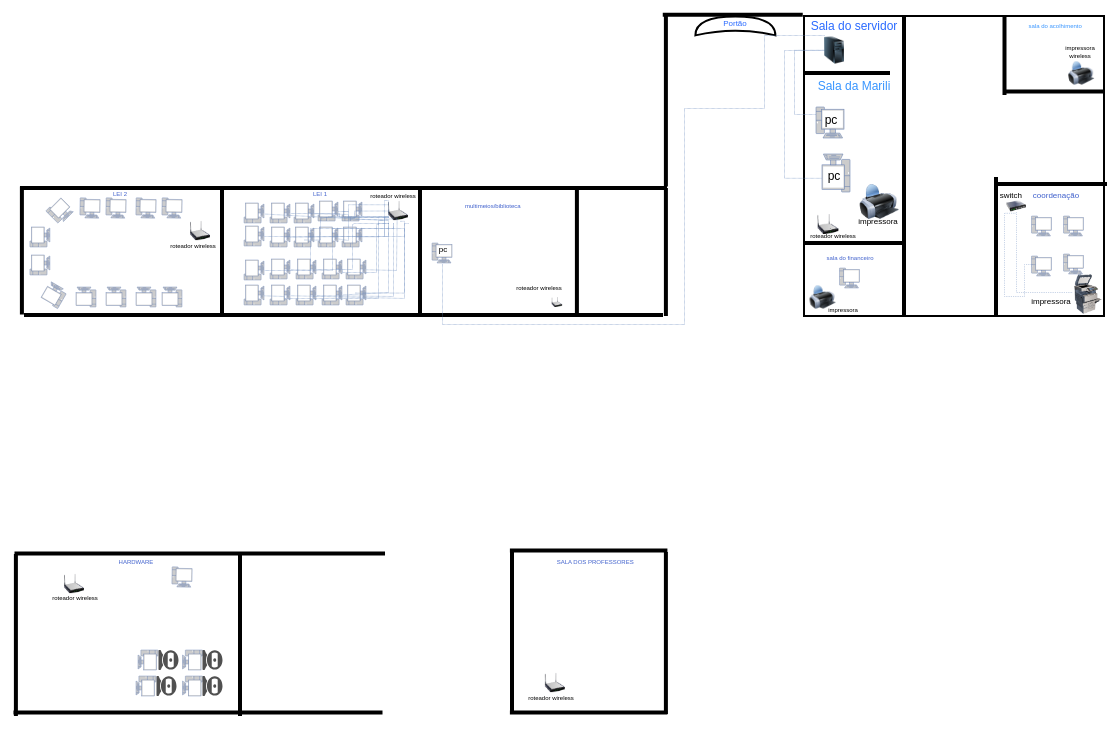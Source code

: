 <mxfile version="24.7.12">
  <diagram name="Página-1" id="NS5U5-O65Im8d6U8z58Z">
    <mxGraphModel dx="196" dy="109" grid="1" gridSize="10" guides="1" tooltips="1" connect="1" arrows="1" fold="1" page="1" pageScale="1" pageWidth="827" pageHeight="1169" math="0" shadow="0">
      <root>
        <mxCell id="0" />
        <mxCell id="1" parent="0" />
        <mxCell id="0jPPomBYPSkBsWRgP7Vu-16" value="" style="rounded=0;whiteSpace=wrap;html=1;rotation=90;" parent="1" vertex="1">
          <mxGeometry x="550" y="170" width="150" height="150" as="geometry" />
        </mxCell>
        <mxCell id="-vuuoF5EBfhMEj6QQ887-2" value="&lt;font color=&quot;#2b6bff&quot;&gt;Sala do servidor&lt;/font&gt;" style="text;strokeColor=none;align=center;fillColor=none;html=1;verticalAlign=middle;whiteSpace=wrap;rounded=0;fontSize=6;" parent="1" vertex="1">
          <mxGeometry x="550" y="170" width="50" height="10" as="geometry" />
        </mxCell>
        <mxCell id="Wkjq9qQVnDSuY5WNarzH-3" style="edgeStyle=orthogonalEdgeStyle;rounded=0;orthogonalLoop=1;jettySize=auto;html=1;startArrow=none;startFill=0;endArrow=none;endFill=0;entryX=0.5;entryY=1;entryDx=0;entryDy=0;endSize=2;jumpSize=4;fillColor=#dae8fc;strokeColor=#6c8ebf;dashed=1;dashPattern=1 1;startSize=6;exitX=0.206;exitY=0.495;exitDx=0;exitDy=0;exitPerimeter=0;strokeWidth=0.3;" edge="1" parent="1" source="-vuuoF5EBfhMEj6QQ887-8">
          <mxGeometry relative="1" as="geometry">
            <mxPoint x="559.0" y="222.99" as="targetPoint" />
            <mxPoint x="555.5" y="186.499" as="sourcePoint" />
            <Array as="points">
              <mxPoint x="545" y="187" />
              <mxPoint x="545" y="219" />
              <mxPoint x="559" y="219" />
            </Array>
          </mxGeometry>
        </mxCell>
        <mxCell id="Wkjq9qQVnDSuY5WNarzH-6" style="edgeStyle=orthogonalEdgeStyle;rounded=0;orthogonalLoop=1;jettySize=auto;html=1;endArrow=none;endFill=0;entryX=0.186;entryY=0.73;entryDx=0;entryDy=0;entryPerimeter=0;dashed=1;dashPattern=1 1;fillColor=#dae8fc;strokeColor=#6c8ebf;strokeWidth=0.3;" edge="1" parent="1" source="-vuuoF5EBfhMEj6QQ887-8" target="-vuuoF5EBfhMEj6QQ887-22">
          <mxGeometry relative="1" as="geometry">
            <mxPoint x="540" y="260" as="targetPoint" />
            <Array as="points">
              <mxPoint x="540" y="187" />
              <mxPoint x="540" y="251" />
            </Array>
          </mxGeometry>
        </mxCell>
        <mxCell id="-vuuoF5EBfhMEj6QQ887-8" value="" style="image;html=1;image=img/lib/clip_art/computers/Server_Tower_128x128.png;strokeWidth=3;" parent="1" vertex="1">
          <mxGeometry x="560" y="172" width="10" height="30" as="geometry" />
        </mxCell>
        <mxCell id="-vuuoF5EBfhMEj6QQ887-17" value="&lt;font&gt;Sala da Marili&lt;/font&gt;" style="text;strokeColor=none;align=center;fillColor=none;html=1;verticalAlign=middle;whiteSpace=wrap;rounded=0;fontSize=6;fontColor=#3895FF;" parent="1" vertex="1">
          <mxGeometry x="549.5" y="200" width="50" height="10" as="geometry" />
        </mxCell>
        <mxCell id="-vuuoF5EBfhMEj6QQ887-18" value="" style="fontColor=#0066CC;verticalAlign=top;verticalLabelPosition=bottom;labelPosition=center;align=center;html=1;outlineConnect=0;fillColor=#CCCCCC;strokeColor=#6881B3;gradientColor=none;gradientDirection=north;strokeWidth=2;shape=mxgraph.networks.pc;rotation=0;" parent="1" vertex="1">
          <mxGeometry x="556" y="215.5" width="14" height="15.5" as="geometry" />
        </mxCell>
        <mxCell id="-vuuoF5EBfhMEj6QQ887-19" value="" style="fontColor=#0066CC;verticalAlign=top;verticalLabelPosition=bottom;labelPosition=center;align=center;html=1;outlineConnect=0;fillColor=#CCCCCC;strokeColor=#6881B3;gradientColor=none;gradientDirection=north;strokeWidth=2;shape=mxgraph.networks.pc;rotation=-180;" parent="1" vertex="1">
          <mxGeometry x="559" y="239" width="14" height="19" as="geometry" />
        </mxCell>
        <mxCell id="-vuuoF5EBfhMEj6QQ887-20" value="" style="image;html=1;image=img/lib/clip_art/computers/Printer_128x128.png" parent="1" vertex="1">
          <mxGeometry x="577.75" y="252" width="19.5" height="21.5" as="geometry" />
        </mxCell>
        <mxCell id="-vuuoF5EBfhMEj6QQ887-21" value="pc" style="text;strokeColor=none;align=center;fillColor=none;html=1;verticalAlign=middle;whiteSpace=wrap;rounded=0;fontSize=6;" parent="1" vertex="1">
          <mxGeometry x="557" y="219.5" width="13" height="4" as="geometry" />
        </mxCell>
        <mxCell id="-vuuoF5EBfhMEj6QQ887-22" value="pc" style="text;strokeColor=none;align=center;fillColor=none;html=1;verticalAlign=middle;whiteSpace=wrap;rounded=0;fontSize=6;" parent="1" vertex="1">
          <mxGeometry x="556" y="248" width="18" height="4" as="geometry" />
        </mxCell>
        <mxCell id="-vuuoF5EBfhMEj6QQ887-23" value="impressora" style="text;strokeColor=none;align=center;fillColor=none;html=1;verticalAlign=middle;whiteSpace=wrap;rounded=0;fontSize=4;" parent="1" vertex="1">
          <mxGeometry x="657.25" y="312" width="33" height="2" as="geometry" />
        </mxCell>
        <mxCell id="-vuuoF5EBfhMEj6QQ887-39" value="switch&amp;nbsp;" style="text;strokeColor=none;align=center;fillColor=none;html=1;verticalAlign=middle;whiteSpace=wrap;rounded=0;fontSize=4;" parent="1" vertex="1">
          <mxGeometry x="644.25" y="259" width="19.5" height="2" as="geometry" />
        </mxCell>
        <mxCell id="-vuuoF5EBfhMEj6QQ887-40" value="&lt;font style=&quot;font-size: 4px;&quot; color=&quot;#3f60cc&quot;&gt;coordenação&lt;/font&gt;" style="text;strokeColor=none;align=center;fillColor=none;html=1;verticalAlign=middle;whiteSpace=wrap;rounded=0;fontSize=5;fontColor=#cc3838;" parent="1" vertex="1">
          <mxGeometry x="651" y="254" width="50" height="10" as="geometry" />
        </mxCell>
        <mxCell id="-vuuoF5EBfhMEj6QQ887-48" value="" style="image;html=1;image=img/lib/clip_art/computers/Printer_Commercial_128x128.png" parent="1" vertex="1">
          <mxGeometry x="684" y="299" width="15.75" height="20" as="geometry" />
        </mxCell>
        <mxCell id="-vuuoF5EBfhMEj6QQ887-49" value="impressora" style="text;strokeColor=none;align=center;fillColor=none;html=1;verticalAlign=middle;whiteSpace=wrap;rounded=0;fontSize=4;" parent="1" vertex="1">
          <mxGeometry x="577" y="272" width="19.5" height="2" as="geometry" />
        </mxCell>
        <mxCell id="-vuuoF5EBfhMEj6QQ887-65" value="" style="image;html=1;image=img/lib/clip_art/computers/Printer_128x128.png" parent="1" vertex="1">
          <mxGeometry x="682.05" y="192.5" width="13" height="12" as="geometry" />
        </mxCell>
        <mxCell id="-vuuoF5EBfhMEj6QQ887-66" value="impressora&lt;div&gt;wireless&lt;/div&gt;" style="text;strokeColor=none;align=center;fillColor=none;html=1;verticalAlign=middle;whiteSpace=wrap;rounded=0;fontSize=3;" parent="1" vertex="1">
          <mxGeometry x="678.75" y="186.5" width="18.3" height="2" as="geometry" />
        </mxCell>
        <mxCell id="-vuuoF5EBfhMEj6QQ887-67" value="&lt;font style=&quot;font-size: 3px;&quot;&gt;sala do acolhimento&amp;nbsp;&lt;/font&gt;" style="text;strokeColor=none;align=center;fillColor=none;html=1;verticalAlign=middle;whiteSpace=wrap;rounded=0;fontSize=2;fontColor=#3895FF;" parent="1" vertex="1">
          <mxGeometry x="658.25" y="173.5" width="35.5" height="3" as="geometry" />
        </mxCell>
        <mxCell id="Wkjq9qQVnDSuY5WNarzH-7" style="edgeStyle=orthogonalEdgeStyle;rounded=0;orthogonalLoop=1;jettySize=auto;html=1;exitX=0.5;exitY=1;exitDx=0;exitDy=0;fillColor=#dae8fc;strokeColor=#6c8ebf;dashed=1;dashPattern=1 2;endArrow=none;endFill=0;strokeWidth=0.3;targetPerimeterSpacing=7;" edge="1" parent="1">
          <mxGeometry relative="1" as="geometry">
            <mxPoint x="656" y="268.0" as="sourcePoint" />
            <mxPoint x="684" y="308.0" as="targetPoint" />
            <Array as="points">
              <mxPoint x="656" y="308" />
            </Array>
          </mxGeometry>
        </mxCell>
        <mxCell id="-vuuoF5EBfhMEj6QQ887-69" value="" style="image;html=1;image=img/lib/clip_art/networking/Switch_128x128.png" parent="1" vertex="1">
          <mxGeometry x="651" y="260" width="10" height="10" as="geometry" />
        </mxCell>
        <mxCell id="-vuuoF5EBfhMEj6QQ887-73" value="" style="image;html=1;image=img/lib/clip_art/networking/Wireless_Router_N_128x128.png" parent="1" vertex="1">
          <mxGeometry x="552" y="269" width="20" height="10" as="geometry" />
        </mxCell>
        <mxCell id="-vuuoF5EBfhMEj6QQ887-74" value="&lt;font style=&quot;font-size: 3px;&quot;&gt;roteador wireless&lt;/font&gt;" style="text;strokeColor=none;align=center;fillColor=none;html=1;verticalAlign=middle;whiteSpace=wrap;rounded=0;fontSize=4;" parent="1" vertex="1">
          <mxGeometry x="403.95" y="304.5" width="26.5" height="2" as="geometry" />
        </mxCell>
        <mxCell id="-vuuoF5EBfhMEj6QQ887-82" value="" style="fontColor=#0066CC;verticalAlign=top;verticalLabelPosition=bottom;labelPosition=center;align=center;html=1;outlineConnect=0;fillColor=#CCCCCC;strokeColor=#6881B3;gradientColor=none;gradientDirection=north;strokeWidth=2;shape=mxgraph.networks.pc;rotation=0;" parent="1" vertex="1">
          <mxGeometry x="567.75" y="296" width="10" height="10" as="geometry" />
        </mxCell>
        <mxCell id="-vuuoF5EBfhMEj6QQ887-85" value="" style="image;html=1;image=img/lib/clip_art/computers/Printer_128x128.png" parent="1" vertex="1">
          <mxGeometry x="552.75" y="304.5" width="13" height="12" as="geometry" />
        </mxCell>
        <mxCell id="-vuuoF5EBfhMEj6QQ887-86" value="impressora" style="text;strokeColor=none;align=center;fillColor=none;html=1;verticalAlign=middle;whiteSpace=wrap;rounded=0;fontSize=3;" parent="1" vertex="1">
          <mxGeometry x="553" y="315.5" width="33" height="2" as="geometry" />
        </mxCell>
        <mxCell id="RXinSmK6hJTp8Dc33npK-2" value="" style="line;strokeWidth=2;direction=south;html=1;rotation=90;" parent="1" vertex="1">
          <mxGeometry x="314.25" y="94.25" width="11" height="323.5" as="geometry" />
        </mxCell>
        <mxCell id="RXinSmK6hJTp8Dc33npK-3" value="&lt;font style=&quot;font-size: 3px;&quot; color=&quot;#3f60cc&quot;&gt;&amp;nbsp;multimeios/biblioteca&lt;/font&gt;" style="text;strokeColor=none;align=center;fillColor=none;html=1;verticalAlign=middle;whiteSpace=wrap;rounded=0;fontSize=4;fontColor=#cc3838;" parent="1" vertex="1">
          <mxGeometry x="374" y="261" width="40" height="8.5" as="geometry" />
        </mxCell>
        <mxCell id="RXinSmK6hJTp8Dc33npK-4" value="" style="fontColor=#0066CC;verticalAlign=top;verticalLabelPosition=bottom;labelPosition=center;align=center;html=1;outlineConnect=0;fillColor=#CCCCCC;strokeColor=#6881B3;gradientColor=none;gradientDirection=north;strokeWidth=2;shape=mxgraph.networks.pc;rotation=0;" parent="1" vertex="1">
          <mxGeometry x="364" y="283.5" width="10" height="10" as="geometry" />
        </mxCell>
        <mxCell id="RXinSmK6hJTp8Dc33npK-5" value="pc" style="text;strokeColor=none;align=center;fillColor=none;html=1;verticalAlign=middle;whiteSpace=wrap;rounded=0;fontSize=4;" parent="1" vertex="1">
          <mxGeometry x="365" y="286" width="9" height="2.5" as="geometry" />
        </mxCell>
        <mxCell id="RXinSmK6hJTp8Dc33npK-6" value="" style="image;html=1;image=img/lib/clip_art/networking/Wireless_Router_N_128x128.png" parent="1" vertex="1">
          <mxGeometry x="422.45" y="310.5" width="8" height="5" as="geometry" />
        </mxCell>
        <mxCell id="0jPPomBYPSkBsWRgP7Vu-10" value="" style="line;strokeWidth=2;direction=south;html=1;" parent="1" vertex="1">
          <mxGeometry x="474.95" y="256" width="12" height="64" as="geometry" />
        </mxCell>
        <mxCell id="0jPPomBYPSkBsWRgP7Vu-12" value="" style="line;strokeWidth=2;direction=south;html=1;rotation=90;" parent="1" vertex="1">
          <mxGeometry x="313.75" y="159.75" width="12" height="319.5" as="geometry" />
        </mxCell>
        <mxCell id="0jPPomBYPSkBsWRgP7Vu-18" value="" style="line;strokeWidth=2;direction=south;html=1;rotation=90;" parent="1" vertex="1">
          <mxGeometry x="565.75" y="177.25" width="12" height="42.5" as="geometry" />
        </mxCell>
        <mxCell id="0jPPomBYPSkBsWRgP7Vu-19" value="" style="line;strokeWidth=2;direction=south;html=1;" parent="1" vertex="1">
          <mxGeometry x="594" y="170" width="12" height="29" as="geometry" />
        </mxCell>
        <mxCell id="0jPPomBYPSkBsWRgP7Vu-20" value="" style="line;strokeWidth=2;direction=south;html=1;" parent="1" vertex="1">
          <mxGeometry x="594" y="199" width="12" height="121" as="geometry" />
        </mxCell>
        <mxCell id="0jPPomBYPSkBsWRgP7Vu-22" value="" style="line;strokeWidth=2;direction=south;html=1;rotation=90;" parent="1" vertex="1">
          <mxGeometry x="667.75" y="226.25" width="12" height="55.5" as="geometry" />
        </mxCell>
        <mxCell id="0jPPomBYPSkBsWRgP7Vu-23" value="" style="line;strokeWidth=2;direction=south;html=1;rotation=-180;" parent="1" vertex="1">
          <mxGeometry x="640" y="250.5" width="12" height="69.5" as="geometry" />
        </mxCell>
        <mxCell id="0jPPomBYPSkBsWRgP7Vu-31" value="" style="fontColor=#0066CC;verticalAlign=top;verticalLabelPosition=bottom;labelPosition=center;align=center;html=1;outlineConnect=0;fillColor=#CCCCCC;strokeColor=#6881B3;gradientColor=none;gradientDirection=north;strokeWidth=2;shape=mxgraph.networks.pc;rotation=0;" parent="1" vertex="1">
          <mxGeometry x="679.75" y="270" width="10" height="10" as="geometry" />
        </mxCell>
        <mxCell id="0jPPomBYPSkBsWRgP7Vu-32" value="" style="fontColor=#0066CC;verticalAlign=top;verticalLabelPosition=bottom;labelPosition=center;align=center;html=1;outlineConnect=0;fillColor=#CCCCCC;strokeColor=#6881B3;gradientColor=none;gradientDirection=north;strokeWidth=2;shape=mxgraph.networks.pc;rotation=0;" parent="1" vertex="1">
          <mxGeometry x="663.75" y="270" width="10" height="10" as="geometry" />
        </mxCell>
        <mxCell id="0jPPomBYPSkBsWRgP7Vu-33" value="" style="fontColor=#0066CC;verticalAlign=top;verticalLabelPosition=bottom;labelPosition=center;align=center;html=1;outlineConnect=0;fillColor=#CCCCCC;strokeColor=#6881B3;gradientColor=none;gradientDirection=north;strokeWidth=2;shape=mxgraph.networks.pc;rotation=0;" parent="1" vertex="1">
          <mxGeometry x="679.75" y="289" width="10" height="10" as="geometry" />
        </mxCell>
        <mxCell id="0jPPomBYPSkBsWRgP7Vu-35" value="" style="fontColor=#0066CC;verticalAlign=top;verticalLabelPosition=bottom;labelPosition=center;align=center;html=1;outlineConnect=0;fillColor=#CCCCCC;strokeColor=#6881B3;gradientColor=none;gradientDirection=north;strokeWidth=2;shape=mxgraph.networks.pc;rotation=0;" parent="1" vertex="1">
          <mxGeometry x="663.75" y="290" width="10" height="10" as="geometry" />
        </mxCell>
        <mxCell id="0jPPomBYPSkBsWRgP7Vu-44" value="" style="line;strokeWidth=2;direction=south;html=1;rotation=90;" parent="1" vertex="1">
          <mxGeometry x="668.5" y="182.75" width="12" height="50" as="geometry" />
        </mxCell>
        <mxCell id="0jPPomBYPSkBsWRgP7Vu-45" value="" style="line;strokeWidth=2;direction=south;html=1;rotation=-180;" parent="1" vertex="1">
          <mxGeometry x="644.25" y="169.5" width="12" height="40" as="geometry" />
        </mxCell>
        <mxCell id="0jPPomBYPSkBsWRgP7Vu-49" style="edgeStyle=none;rounded=0;orthogonalLoop=1;jettySize=auto;html=1;exitX=0.25;exitY=0;exitDx=0;exitDy=0;" parent="1" source="-vuuoF5EBfhMEj6QQ887-65" target="-vuuoF5EBfhMEj6QQ887-65" edge="1">
          <mxGeometry relative="1" as="geometry" />
        </mxCell>
        <mxCell id="0jPPomBYPSkBsWRgP7Vu-50" value="" style="line;strokeWidth=2;direction=south;html=1;rotation=90;" parent="1" vertex="1">
          <mxGeometry x="568.5" y="258.5" width="12" height="50" as="geometry" />
        </mxCell>
        <mxCell id="0jPPomBYPSkBsWRgP7Vu-51" value="&lt;font color=&quot;#3f60cc&quot; style=&quot;font-size: 3px;&quot;&gt;sala do financeiro&lt;/font&gt;" style="text;strokeColor=none;align=center;fillColor=none;html=1;verticalAlign=middle;whiteSpace=wrap;rounded=0;fontSize=4;fontColor=#cc3838;" parent="1" vertex="1">
          <mxGeometry x="547.75" y="286" width="50" height="10" as="geometry" />
        </mxCell>
        <mxCell id="0jPPomBYPSkBsWRgP7Vu-56" value="" style="line;strokeWidth=2;direction=south;html=1;" parent="1" vertex="1">
          <mxGeometry x="430.45" y="256.5" width="12" height="64" as="geometry" />
        </mxCell>
        <mxCell id="0jPPomBYPSkBsWRgP7Vu-63" value="" style="line;strokeWidth=2;direction=south;html=1;" parent="1" vertex="1">
          <mxGeometry x="352" y="256" width="12" height="64" as="geometry" />
        </mxCell>
        <mxCell id="0jPPomBYPSkBsWRgP7Vu-64" value="" style="line;strokeWidth=2;direction=south;html=1;" parent="1" vertex="1">
          <mxGeometry x="152.95" y="255.25" width="12" height="64" as="geometry" />
        </mxCell>
        <mxCell id="0jPPomBYPSkBsWRgP7Vu-65" value="" style="line;strokeWidth=2;direction=south;html=1;" parent="1" vertex="1">
          <mxGeometry x="253" y="256.5" width="12" height="64" as="geometry" />
        </mxCell>
        <mxCell id="0jPPomBYPSkBsWRgP7Vu-66" value="&lt;font style=&quot;font-size: 3px;&quot; color=&quot;#3f60cc&quot;&gt;LEI 1&lt;/font&gt;" style="text;strokeColor=none;align=center;fillColor=none;html=1;verticalAlign=middle;whiteSpace=wrap;rounded=0;fontSize=4;fontColor=#cc3838;" parent="1" vertex="1">
          <mxGeometry x="288" y="255" width="40" height="8.5" as="geometry" />
        </mxCell>
        <mxCell id="0jPPomBYPSkBsWRgP7Vu-67" value="&lt;font style=&quot;font-size: 3px;&quot; color=&quot;#3f60cc&quot;&gt;LEI 2&lt;/font&gt;" style="text;strokeColor=none;align=center;fillColor=none;html=1;verticalAlign=middle;whiteSpace=wrap;rounded=0;fontSize=4;fontColor=#cc3838;" parent="1" vertex="1">
          <mxGeometry x="188" y="255" width="40" height="8.5" as="geometry" />
        </mxCell>
        <mxCell id="0jPPomBYPSkBsWRgP7Vu-68" value="" style="fontColor=#0066CC;verticalAlign=top;verticalLabelPosition=bottom;labelPosition=center;align=center;html=1;outlineConnect=0;fillColor=#CCCCCC;strokeColor=#6881B3;gradientColor=none;gradientDirection=north;strokeWidth=2;shape=mxgraph.networks.pc;rotation=-90;" parent="1" vertex="1">
          <mxGeometry x="270" y="304.5" width="10" height="10" as="geometry" />
        </mxCell>
        <mxCell id="0jPPomBYPSkBsWRgP7Vu-69" value="" style="fontColor=#0066CC;verticalAlign=top;verticalLabelPosition=bottom;labelPosition=center;align=center;html=1;outlineConnect=0;fillColor=#CCCCCC;strokeColor=#6881B3;gradientColor=none;gradientDirection=north;strokeWidth=2;shape=mxgraph.networks.pc;rotation=-90;" parent="1" vertex="1">
          <mxGeometry x="270" y="292" width="10" height="10" as="geometry" />
        </mxCell>
        <mxCell id="0jPPomBYPSkBsWRgP7Vu-70" value="&lt;span style=&quot;color: rgba(0, 0, 0, 0); font-family: monospace; font-size: 0px; text-align: start;&quot;&gt;%3CmxGraphModel%3E%3Croot%3E%3CmxCell%20id%3D%220%22%2F%3E%3CmxCell%20id%3D%221%22%20parent%3D%220%22%2F%3E%3CmxCell%20id%3D%222%22%20value%3D%22%22%20style%3D%22fontColor%3D%230066CC%3BverticalAlign%3Dtop%3BverticalLabelPosition%3Dbottom%3BlabelPosition%3Dcenter%3Balign%3Dcenter%3Bhtml%3D1%3BoutlineConnect%3D0%3BfillColor%3D%23CCCCCC%3BstrokeColor%3D%236881B3%3BgradientColor%3Dnone%3BgradientDirection%3Dnorth%3BstrokeWidth%3D2%3Bshape%3Dmxgraph.networks.pc%3Brotation%3D-90%3B%22%20vertex%3D%221%22%20parent%3D%221%22%3E%3CmxGeometry%20x%3D%22270%22%20y%3D%22292%22%20width%3D%2210%22%20height%3D%2210%22%20as%3D%22geometry%22%2F%3E%3C%2FmxCell%3E%3C%2Froot%3E%3C%2FmxGraphModel%3E&lt;/span&gt;&lt;span style=&quot;color: rgba(0, 0, 0, 0); font-family: monospace; font-size: 0px; text-align: start;&quot;&gt;%3CmxGraphModel%3E%3Croot%3E%3CmxCell%20id%3D%220%22%2F%3E%3CmxCell%20id%3D%221%22%20parent%3D%220%22%2F%3E%3CmxCell%20id%3D%222%22%20value%3D%22%22%20style%3D%22fontColor%3D%230066CC%3BverticalAlign%3Dtop%3BverticalLabelPosition%3Dbottom%3BlabelPosition%3Dcenter%3Balign%3Dcenter%3Bhtml%3D1%3BoutlineConnect%3D0%3BfillColor%3D%23CCCCCC%3BstrokeColor%3D%236881B3%3BgradientColor%3Dnone%3BgradientDirection%3Dnorth%3BstrokeWidth%3D2%3Bshape%3Dmxgraph.networks.pc%3Brotation%3D-90%3B%22%20vertex%3D%221%22%20parent%3D%221%22%3E%3CmxGeometry%20x%3D%22270%22%20y%3D%22292%22%20width%3D%2210%22%20height%3D%2210%22%20as%3D%22geometry%22%2F%3E%3C%2FmxCell%3E%3C%2Froot%3E%3C%2FmxGraphModel%3E&lt;/span&gt;" style="fontColor=#0066CC;verticalAlign=top;verticalLabelPosition=bottom;labelPosition=center;align=center;html=1;outlineConnect=0;fillColor=#CCCCCC;strokeColor=#6881B3;gradientColor=none;gradientDirection=north;strokeWidth=2;shape=mxgraph.networks.pc;rotation=-90;" parent="1" vertex="1">
          <mxGeometry x="270" y="263.5" width="10" height="10" as="geometry" />
        </mxCell>
        <mxCell id="0jPPomBYPSkBsWRgP7Vu-71" value="&lt;span style=&quot;color: rgba(0, 0, 0, 0); font-family: monospace; font-size: 0px; text-align: start;&quot;&gt;%3CmxGraphModel%3E%3Croot%3E%3CmxCell%20id%3D%220%22%2F%3E%3CmxCell%20id%3D%221%22%20parent%3D%220%22%2F%3E%3CmxCell%20id%3D%222%22%20value%3D%22%22%20style%3D%22fontColor%3D%230066CC%3BverticalAlign%3Dtop%3BverticalLabelPosition%3Dbottom%3BlabelPosition%3Dcenter%3Balign%3Dcenter%3Bhtml%3D1%3BoutlineConnect%3D0%3BfillColor%3D%23CCCCCC%3BstrokeColor%3D%236881B3%3BgradientColor%3Dnone%3BgradientDirection%3Dnorth%3BstrokeWidth%3D2%3Bshape%3Dmxgraph.networks.pc%3Brotation%3D-90%3B%22%20vertex%3D%221%22%20parent%3D%221%22%3E%3CmxGeometry%20x%3D%22270%22%20y%3D%22292%22%20width%3D%2210%22%20height%3D%2210%22%20as%3D%22geometry%22%2F%3E%3C%2FmxCell%3E%3C%2Froot%3E%3C%2FmxGraphModel%3E&lt;/span&gt;&lt;span style=&quot;color: rgba(0, 0, 0, 0); font-family: monospace; font-size: 0px; text-align: start;&quot;&gt;%3CmxGraphModel%3E%3Croot%3E%3CmxCell%20id%3D%220%22%2F%3E%3CmxCell%20id%3D%221%22%20parent%3D%220%22%2F%3E%3CmxCell%20id%3D%222%22%20value%3D%22%22%20style%3D%22fontColor%3D%230066CC%3BverticalAlign%3Dtop%3BverticalLabelPosition%3Dbottom%3BlabelPosition%3Dcenter%3Balign%3Dcenter%3Bhtml%3D1%3BoutlineConnect%3D0%3BfillColor%3D%23CCCCCC%3BstrokeColor%3D%236881B3%3BgradientColor%3Dnone%3BgradientDirection%3Dnorth%3BstrokeWidth%3D2%3Bshape%3Dmxgraph.networks.pc%3Brotation%3D-90%3B%22%20vertex%3D%221%22%20parent%3D%221%22%3E%3CmxGeometry%20x%3D%22270%22%20y%3D%22292%22%20width%3D%2210%22%20height%3D%2210%22%20as%3D%22geometry%22%2F%3E%3C%2FmxCell%3E%3C%2Froot%3E%3C%2FmxGraphModel%3E&lt;/span&gt;" style="fontColor=#0066CC;verticalAlign=top;verticalLabelPosition=bottom;labelPosition=center;align=center;html=1;outlineConnect=0;fillColor=#CCCCCC;strokeColor=#6881B3;gradientColor=none;gradientDirection=north;strokeWidth=2;shape=mxgraph.networks.pc;rotation=-90;" parent="1" vertex="1">
          <mxGeometry x="270" y="275" width="10" height="10" as="geometry" />
        </mxCell>
        <mxCell id="0jPPomBYPSkBsWRgP7Vu-72" value="" style="fontColor=#0066CC;verticalAlign=top;verticalLabelPosition=bottom;labelPosition=center;align=center;html=1;outlineConnect=0;fillColor=#CCCCCC;strokeColor=#6881B3;gradientColor=none;gradientDirection=north;strokeWidth=2;shape=mxgraph.networks.pc;rotation=-90;" parent="1" vertex="1">
          <mxGeometry x="283" y="304.5" width="10" height="10" as="geometry" />
        </mxCell>
        <mxCell id="0jPPomBYPSkBsWRgP7Vu-73" value="" style="fontColor=#0066CC;verticalAlign=top;verticalLabelPosition=bottom;labelPosition=center;align=center;html=1;outlineConnect=0;fillColor=#CCCCCC;strokeColor=#6881B3;gradientColor=none;gradientDirection=north;strokeWidth=2;shape=mxgraph.networks.pc;rotation=-90;" parent="1" vertex="1">
          <mxGeometry x="296" y="304.5" width="10" height="10" as="geometry" />
        </mxCell>
        <mxCell id="0jPPomBYPSkBsWRgP7Vu-74" value="" style="fontColor=#0066CC;verticalAlign=top;verticalLabelPosition=bottom;labelPosition=center;align=center;html=1;outlineConnect=0;fillColor=#CCCCCC;strokeColor=#6881B3;gradientColor=none;gradientDirection=north;strokeWidth=2;shape=mxgraph.networks.pc;rotation=-90;" parent="1" vertex="1">
          <mxGeometry x="309" y="304.5" width="10" height="10" as="geometry" />
        </mxCell>
        <mxCell id="0jPPomBYPSkBsWRgP7Vu-75" value="" style="fontColor=#0066CC;verticalAlign=top;verticalLabelPosition=bottom;labelPosition=center;align=center;html=1;outlineConnect=0;fillColor=#CCCCCC;strokeColor=#6881B3;gradientColor=none;gradientDirection=north;strokeWidth=2;shape=mxgraph.networks.pc;rotation=-90;" parent="1" vertex="1">
          <mxGeometry x="321" y="304.5" width="10" height="10" as="geometry" />
        </mxCell>
        <mxCell id="0jPPomBYPSkBsWRgP7Vu-76" value="" style="fontColor=#0066CC;verticalAlign=top;verticalLabelPosition=bottom;labelPosition=center;align=center;html=1;outlineConnect=0;fillColor=#CCCCCC;strokeColor=#6881B3;gradientColor=none;gradientDirection=north;strokeWidth=2;shape=mxgraph.networks.pc;rotation=-90;" parent="1" vertex="1">
          <mxGeometry x="283" y="263.5" width="10" height="10" as="geometry" />
        </mxCell>
        <mxCell id="0jPPomBYPSkBsWRgP7Vu-77" value="" style="fontColor=#0066CC;verticalAlign=top;verticalLabelPosition=bottom;labelPosition=center;align=center;html=1;outlineConnect=0;fillColor=#CCCCCC;strokeColor=#6881B3;gradientColor=none;gradientDirection=north;strokeWidth=2;shape=mxgraph.networks.pc;rotation=-90;" parent="1" vertex="1">
          <mxGeometry x="283" y="275.5" width="10" height="10" as="geometry" />
        </mxCell>
        <mxCell id="0jPPomBYPSkBsWRgP7Vu-78" value="" style="fontColor=#0066CC;verticalAlign=top;verticalLabelPosition=bottom;labelPosition=center;align=center;html=1;outlineConnect=0;fillColor=#CCCCCC;strokeColor=#6881B3;gradientColor=none;gradientDirection=north;strokeWidth=2;shape=mxgraph.networks.pc;rotation=-90;" parent="1" vertex="1">
          <mxGeometry x="295" y="263.5" width="10" height="10" as="geometry" />
        </mxCell>
        <mxCell id="0jPPomBYPSkBsWRgP7Vu-79" value="" style="fontColor=#0066CC;verticalAlign=top;verticalLabelPosition=bottom;labelPosition=center;align=center;html=1;outlineConnect=0;fillColor=#CCCCCC;strokeColor=#6881B3;gradientColor=none;gradientDirection=north;strokeWidth=2;shape=mxgraph.networks.pc;rotation=-90;" parent="1" vertex="1">
          <mxGeometry x="295" y="275.5" width="10" height="10" as="geometry" />
        </mxCell>
        <mxCell id="0jPPomBYPSkBsWRgP7Vu-80" value="" style="fontColor=#0066CC;verticalAlign=top;verticalLabelPosition=bottom;labelPosition=center;align=center;html=1;outlineConnect=0;fillColor=#CCCCCC;strokeColor=#6881B3;gradientColor=none;gradientDirection=north;strokeWidth=2;shape=mxgraph.networks.pc;rotation=-90;" parent="1" vertex="1">
          <mxGeometry x="307" y="262.5" width="10" height="10" as="geometry" />
        </mxCell>
        <mxCell id="0jPPomBYPSkBsWRgP7Vu-81" value="" style="fontColor=#0066CC;verticalAlign=top;verticalLabelPosition=bottom;labelPosition=center;align=center;html=1;outlineConnect=0;fillColor=#CCCCCC;strokeColor=#6881B3;gradientColor=none;gradientDirection=north;strokeWidth=2;shape=mxgraph.networks.pc;rotation=-90;" parent="1" vertex="1">
          <mxGeometry x="307" y="275.5" width="10" height="10" as="geometry" />
        </mxCell>
        <mxCell id="0jPPomBYPSkBsWRgP7Vu-82" value="" style="fontColor=#0066CC;verticalAlign=top;verticalLabelPosition=bottom;labelPosition=center;align=center;html=1;outlineConnect=0;fillColor=#CCCCCC;strokeColor=#6881B3;gradientColor=none;gradientDirection=north;strokeWidth=2;shape=mxgraph.networks.pc;rotation=-90;" parent="1" vertex="1">
          <mxGeometry x="283" y="291.5" width="10" height="10" as="geometry" />
        </mxCell>
        <mxCell id="0jPPomBYPSkBsWRgP7Vu-83" value="" style="fontColor=#0066CC;verticalAlign=top;verticalLabelPosition=bottom;labelPosition=center;align=center;html=1;outlineConnect=0;fillColor=#CCCCCC;strokeColor=#6881B3;gradientColor=none;gradientDirection=north;strokeWidth=2;shape=mxgraph.networks.pc;rotation=-90;" parent="1" vertex="1">
          <mxGeometry x="296" y="291.5" width="10" height="10" as="geometry" />
        </mxCell>
        <mxCell id="0jPPomBYPSkBsWRgP7Vu-84" value="" style="fontColor=#0066CC;verticalAlign=top;verticalLabelPosition=bottom;labelPosition=center;align=center;html=1;outlineConnect=0;fillColor=#CCCCCC;strokeColor=#6881B3;gradientColor=none;gradientDirection=north;strokeWidth=2;shape=mxgraph.networks.pc;rotation=-90;" parent="1" vertex="1">
          <mxGeometry x="309" y="291.5" width="10" height="10" as="geometry" />
        </mxCell>
        <mxCell id="0jPPomBYPSkBsWRgP7Vu-85" value="" style="fontColor=#0066CC;verticalAlign=top;verticalLabelPosition=bottom;labelPosition=center;align=center;html=1;outlineConnect=0;fillColor=#CCCCCC;strokeColor=#6881B3;gradientColor=none;gradientDirection=north;strokeWidth=2;shape=mxgraph.networks.pc;rotation=-90;" parent="1" vertex="1">
          <mxGeometry x="321" y="291.5" width="10" height="10" as="geometry" />
        </mxCell>
        <mxCell id="0jPPomBYPSkBsWRgP7Vu-86" value="" style="fontColor=#0066CC;verticalAlign=top;verticalLabelPosition=bottom;labelPosition=center;align=center;html=1;outlineConnect=0;fillColor=#CCCCCC;strokeColor=#6881B3;gradientColor=none;gradientDirection=north;strokeWidth=2;shape=mxgraph.networks.pc;rotation=-90;" parent="1" vertex="1">
          <mxGeometry x="319" y="262.5" width="10" height="10" as="geometry" />
        </mxCell>
        <mxCell id="0jPPomBYPSkBsWRgP7Vu-87" value="" style="fontColor=#0066CC;verticalAlign=top;verticalLabelPosition=bottom;labelPosition=center;align=center;html=1;outlineConnect=0;fillColor=#CCCCCC;strokeColor=#6881B3;gradientColor=none;gradientDirection=north;strokeWidth=2;shape=mxgraph.networks.pc;rotation=-90;" parent="1" vertex="1">
          <mxGeometry x="319" y="275.5" width="10" height="10" as="geometry" />
        </mxCell>
        <mxCell id="Wkjq9qQVnDSuY5WNarzH-8" style="edgeStyle=orthogonalEdgeStyle;rounded=0;orthogonalLoop=1;jettySize=auto;html=1;exitX=0;exitY=0.25;exitDx=0;exitDy=0;fillColor=#dae8fc;strokeColor=#6c8ebf;dashed=1;dashPattern=1 1;endArrow=none;endFill=0;strokeWidth=0.3;" edge="1" parent="1" source="0jPPomBYPSkBsWRgP7Vu-88" target="0jPPomBYPSkBsWRgP7Vu-86">
          <mxGeometry relative="1" as="geometry">
            <mxPoint x="344" y="287.12" as="sourcePoint" />
            <mxPoint x="321" y="287.386" as="targetPoint" />
            <Array as="points" />
          </mxGeometry>
        </mxCell>
        <mxCell id="Wkjq9qQVnDSuY5WNarzH-10" style="edgeStyle=orthogonalEdgeStyle;rounded=0;orthogonalLoop=1;jettySize=auto;html=1;exitX=0.584;exitY=0.914;exitDx=0;exitDy=0;fillColor=#dae8fc;strokeColor=#6c8ebf;dashed=1;dashPattern=1 1;exitPerimeter=0;endArrow=none;endFill=0;strokeWidth=0.3;" edge="1" parent="1" source="0jPPomBYPSkBsWRgP7Vu-88">
          <mxGeometry relative="1" as="geometry">
            <mxPoint x="363.25" y="300.75" as="sourcePoint" />
            <mxPoint x="325.25" y="308.251" as="targetPoint" />
            <Array as="points">
              <mxPoint x="350" y="272" />
              <mxPoint x="350" y="308" />
            </Array>
          </mxGeometry>
        </mxCell>
        <mxCell id="0jPPomBYPSkBsWRgP7Vu-88" value="" style="image;html=1;image=img/lib/clip_art/networking/Wireless_Router_N_128x128.png" parent="1" vertex="1">
          <mxGeometry x="342" y="261" width="10" height="12.5" as="geometry" />
        </mxCell>
        <mxCell id="0jPPomBYPSkBsWRgP7Vu-89" value="&lt;font style=&quot;font-size: 3px;&quot;&gt;roteador wireless&lt;/font&gt;" style="text;strokeColor=none;align=center;fillColor=none;html=1;verticalAlign=middle;whiteSpace=wrap;rounded=0;fontSize=4;" parent="1" vertex="1">
          <mxGeometry x="331" y="258.5" width="26.5" height="2" as="geometry" />
        </mxCell>
        <mxCell id="0jPPomBYPSkBsWRgP7Vu-90" value="" style="fontColor=#0066CC;verticalAlign=top;verticalLabelPosition=bottom;labelPosition=center;align=center;html=1;outlineConnect=0;fillColor=#CCCCCC;strokeColor=#6881B3;gradientColor=none;gradientDirection=north;strokeWidth=2;shape=mxgraph.networks.pc;rotation=-180;" parent="1" vertex="1">
          <mxGeometry x="229" y="305.5" width="10" height="10" as="geometry" />
        </mxCell>
        <mxCell id="0jPPomBYPSkBsWRgP7Vu-91" value="" style="fontColor=#0066CC;verticalAlign=top;verticalLabelPosition=bottom;labelPosition=center;align=center;html=1;outlineConnect=0;fillColor=#CCCCCC;strokeColor=#6881B3;gradientColor=none;gradientDirection=north;strokeWidth=2;shape=mxgraph.networks.pc;rotation=-180;" parent="1" vertex="1">
          <mxGeometry x="216" y="305.5" width="10" height="10" as="geometry" />
        </mxCell>
        <mxCell id="0jPPomBYPSkBsWRgP7Vu-92" value="" style="fontColor=#0066CC;verticalAlign=top;verticalLabelPosition=bottom;labelPosition=center;align=center;html=1;outlineConnect=0;fillColor=#CCCCCC;strokeColor=#6881B3;gradientColor=none;gradientDirection=north;strokeWidth=2;shape=mxgraph.networks.pc;rotation=-180;" parent="1" vertex="1">
          <mxGeometry x="201" y="305.5" width="10" height="10" as="geometry" />
        </mxCell>
        <mxCell id="0jPPomBYPSkBsWRgP7Vu-93" value="" style="fontColor=#0066CC;verticalAlign=top;verticalLabelPosition=bottom;labelPosition=center;align=center;html=1;outlineConnect=0;fillColor=#CCCCCC;strokeColor=#6881B3;gradientColor=none;gradientDirection=north;strokeWidth=2;shape=mxgraph.networks.pc;rotation=-180;" parent="1" vertex="1">
          <mxGeometry x="186" y="305.5" width="10" height="10" as="geometry" />
        </mxCell>
        <mxCell id="0jPPomBYPSkBsWRgP7Vu-94" value="" style="fontColor=#0066CC;verticalAlign=top;verticalLabelPosition=bottom;labelPosition=center;align=center;html=1;outlineConnect=0;fillColor=#CCCCCC;strokeColor=#6881B3;gradientColor=none;gradientDirection=north;strokeWidth=2;shape=mxgraph.networks.pc;rotation=-150;" parent="1" vertex="1">
          <mxGeometry x="170" y="304.5" width="10" height="10" as="geometry" />
        </mxCell>
        <mxCell id="0jPPomBYPSkBsWRgP7Vu-95" value="" style="fontColor=#0066CC;verticalAlign=top;verticalLabelPosition=bottom;labelPosition=center;align=center;html=1;outlineConnect=0;fillColor=#CCCCCC;strokeColor=#6881B3;gradientColor=none;gradientDirection=north;strokeWidth=2;shape=mxgraph.networks.pc;rotation=-90;" parent="1" vertex="1">
          <mxGeometry x="162.95" y="289.5" width="10" height="10" as="geometry" />
        </mxCell>
        <mxCell id="0jPPomBYPSkBsWRgP7Vu-100" value="" style="fontColor=#0066CC;verticalAlign=top;verticalLabelPosition=bottom;labelPosition=center;align=center;html=1;outlineConnect=0;fillColor=#CCCCCC;strokeColor=#6881B3;gradientColor=none;gradientDirection=north;strokeWidth=2;shape=mxgraph.networks.pc;rotation=-90;" parent="1" vertex="1">
          <mxGeometry x="162.95" y="275.5" width="10" height="10" as="geometry" />
        </mxCell>
        <mxCell id="0jPPomBYPSkBsWRgP7Vu-101" value="" style="fontColor=#0066CC;verticalAlign=top;verticalLabelPosition=bottom;labelPosition=center;align=center;html=1;outlineConnect=0;fillColor=#CCCCCC;strokeColor=#6881B3;gradientColor=none;gradientDirection=north;strokeWidth=2;shape=mxgraph.networks.pc;rotation=-45;" parent="1" vertex="1">
          <mxGeometry x="172.95" y="262.5" width="10" height="10" as="geometry" />
        </mxCell>
        <mxCell id="0jPPomBYPSkBsWRgP7Vu-103" value="" style="fontColor=#0066CC;verticalAlign=top;verticalLabelPosition=bottom;labelPosition=center;align=center;html=1;outlineConnect=0;fillColor=#CCCCCC;strokeColor=#6881B3;gradientColor=none;gradientDirection=north;strokeWidth=2;shape=mxgraph.networks.pc;rotation=1;" parent="1" vertex="1">
          <mxGeometry x="188" y="261" width="10" height="10" as="geometry" />
        </mxCell>
        <mxCell id="0jPPomBYPSkBsWRgP7Vu-104" value="" style="fontColor=#0066CC;verticalAlign=top;verticalLabelPosition=bottom;labelPosition=center;align=center;html=1;outlineConnect=0;fillColor=#CCCCCC;strokeColor=#6881B3;gradientColor=none;gradientDirection=north;strokeWidth=2;shape=mxgraph.networks.pc;rotation=1;" parent="1" vertex="1">
          <mxGeometry x="201" y="261" width="10" height="10" as="geometry" />
        </mxCell>
        <mxCell id="0jPPomBYPSkBsWRgP7Vu-105" value="" style="fontColor=#0066CC;verticalAlign=top;verticalLabelPosition=bottom;labelPosition=center;align=center;html=1;outlineConnect=0;fillColor=#CCCCCC;strokeColor=#6881B3;gradientColor=none;gradientDirection=north;strokeWidth=2;shape=mxgraph.networks.pc;rotation=1;" parent="1" vertex="1">
          <mxGeometry x="216" y="261" width="10" height="10" as="geometry" />
        </mxCell>
        <mxCell id="0jPPomBYPSkBsWRgP7Vu-106" value="" style="fontColor=#0066CC;verticalAlign=top;verticalLabelPosition=bottom;labelPosition=center;align=center;html=1;outlineConnect=0;fillColor=#CCCCCC;strokeColor=#6881B3;gradientColor=none;gradientDirection=north;strokeWidth=2;shape=mxgraph.networks.pc;rotation=1;" parent="1" vertex="1">
          <mxGeometry x="229" y="261" width="10" height="10" as="geometry" />
        </mxCell>
        <mxCell id="0jPPomBYPSkBsWRgP7Vu-107" value="" style="image;html=1;image=img/lib/clip_art/networking/Wireless_Router_N_128x128.png" parent="1" vertex="1">
          <mxGeometry x="243" y="271" width="10" height="12.5" as="geometry" />
        </mxCell>
        <mxCell id="0jPPomBYPSkBsWRgP7Vu-108" value="&lt;font style=&quot;font-size: 3px;&quot;&gt;roteador wireless&lt;/font&gt;" style="text;strokeColor=none;align=center;fillColor=none;html=1;verticalAlign=middle;whiteSpace=wrap;rounded=0;fontSize=4;" parent="1" vertex="1">
          <mxGeometry x="231" y="283.5" width="26.5" height="2" as="geometry" />
        </mxCell>
        <mxCell id="0jPPomBYPSkBsWRgP7Vu-109" value="" style="line;strokeWidth=2;direction=south;html=1;rotation=90;" parent="1" vertex="1">
          <mxGeometry x="241.88" y="346.13" width="12" height="185.25" as="geometry" />
        </mxCell>
        <mxCell id="0jPPomBYPSkBsWRgP7Vu-110" value="" style="line;strokeWidth=2;direction=south;html=1;rotation=90;" parent="1" vertex="1">
          <mxGeometry x="241" y="426" width="12" height="184.5" as="geometry" />
        </mxCell>
        <mxCell id="0jPPomBYPSkBsWRgP7Vu-111" value="" style="line;strokeWidth=2;direction=south;html=1;" parent="1" vertex="1">
          <mxGeometry x="149.95" y="439" width="12" height="81" as="geometry" />
        </mxCell>
        <mxCell id="0jPPomBYPSkBsWRgP7Vu-113" value="" style="line;strokeWidth=2;direction=south;html=1;" parent="1" vertex="1">
          <mxGeometry x="262" y="439" width="12" height="81" as="geometry" />
        </mxCell>
        <mxCell id="0jPPomBYPSkBsWRgP7Vu-115" value="&lt;font style=&quot;font-size: 3px;&quot; color=&quot;#3f60cc&quot;&gt;HARDWARE&lt;/font&gt;" style="text;strokeColor=none;align=center;fillColor=none;html=1;verticalAlign=middle;whiteSpace=wrap;rounded=0;fontSize=4;fontColor=#cc3838;" parent="1" vertex="1">
          <mxGeometry x="196" y="439" width="40" height="8.5" as="geometry" />
        </mxCell>
        <mxCell id="0jPPomBYPSkBsWRgP7Vu-116" value="" style="fontColor=#0066CC;verticalAlign=top;verticalLabelPosition=bottom;labelPosition=center;align=center;html=1;outlineConnect=0;fillColor=#CCCCCC;strokeColor=#6881B3;gradientColor=none;gradientDirection=north;strokeWidth=2;shape=mxgraph.networks.pc;rotation=1;" parent="1" vertex="1">
          <mxGeometry x="234" y="445.5" width="10" height="10" as="geometry" />
        </mxCell>
        <mxCell id="0jPPomBYPSkBsWRgP7Vu-117" value="" style="fontColor=#0066CC;verticalAlign=top;verticalLabelPosition=bottom;labelPosition=center;align=center;html=1;outlineConnect=0;fillColor=#CCCCCC;strokeColor=#6881B3;gradientColor=none;gradientDirection=north;strokeWidth=2;shape=mxgraph.networks.pc;rotation=90;" parent="1" vertex="1">
          <mxGeometry x="239.25" y="487" width="10" height="10" as="geometry" />
        </mxCell>
        <mxCell id="0jPPomBYPSkBsWRgP7Vu-118" value="" style="fontColor=#0066CC;verticalAlign=top;verticalLabelPosition=bottom;labelPosition=center;align=center;html=1;outlineConnect=0;fillColor=#CCCCCC;strokeColor=#6881B3;gradientColor=none;gradientDirection=north;strokeWidth=2;shape=mxgraph.networks.pc;rotation=90;" parent="1" vertex="1">
          <mxGeometry x="217" y="487" width="10" height="10" as="geometry" />
        </mxCell>
        <mxCell id="0jPPomBYPSkBsWRgP7Vu-119" value="" style="fontColor=#0066CC;verticalAlign=top;verticalLabelPosition=bottom;labelPosition=center;align=center;html=1;outlineConnect=0;fillColor=#CCCCCC;strokeColor=#6881B3;gradientColor=none;gradientDirection=north;strokeWidth=2;shape=mxgraph.networks.pc;rotation=90;" parent="1" vertex="1">
          <mxGeometry x="216" y="500" width="10" height="10" as="geometry" />
        </mxCell>
        <mxCell id="0jPPomBYPSkBsWRgP7Vu-120" value="" style="fontColor=#0066CC;verticalAlign=top;verticalLabelPosition=bottom;labelPosition=center;align=center;html=1;outlineConnect=0;fillColor=#CCCCCC;strokeColor=#6881B3;gradientColor=none;gradientDirection=north;strokeWidth=2;shape=mxgraph.networks.pc;rotation=90;" parent="1" vertex="1">
          <mxGeometry x="239.25" y="500" width="10" height="10" as="geometry" />
        </mxCell>
        <mxCell id="0jPPomBYPSkBsWRgP7Vu-121" value="" style="sketch=0;pointerEvents=1;shadow=0;dashed=0;html=1;strokeColor=none;fillColor=#505050;labelPosition=center;verticalLabelPosition=bottom;verticalAlign=top;outlineConnect=0;align=center;shape=mxgraph.office.devices.webcam;rounded=0;fontFamily=Helvetica;fontSize=4;fontColor=#cc3838;rotation=90;" parent="1" vertex="1">
          <mxGeometry x="249.25" y="487" width="10" height="10" as="geometry" />
        </mxCell>
        <mxCell id="0jPPomBYPSkBsWRgP7Vu-122" value="" style="sketch=0;pointerEvents=1;shadow=0;dashed=0;html=1;strokeColor=none;fillColor=#505050;labelPosition=center;verticalLabelPosition=bottom;verticalAlign=top;outlineConnect=0;align=center;shape=mxgraph.office.devices.webcam;rounded=0;fontFamily=Helvetica;fontSize=4;fontColor=#cc3838;rotation=90;" parent="1" vertex="1">
          <mxGeometry x="249.25" y="500" width="10" height="10" as="geometry" />
        </mxCell>
        <mxCell id="0jPPomBYPSkBsWRgP7Vu-123" value="" style="sketch=0;pointerEvents=1;shadow=0;dashed=0;html=1;strokeColor=none;fillColor=#505050;labelPosition=center;verticalLabelPosition=bottom;verticalAlign=top;outlineConnect=0;align=center;shape=mxgraph.office.devices.webcam;rounded=0;fontFamily=Helvetica;fontSize=4;fontColor=#cc3838;rotation=90;" parent="1" vertex="1">
          <mxGeometry x="226.25" y="500" width="10" height="10" as="geometry" />
        </mxCell>
        <mxCell id="0jPPomBYPSkBsWRgP7Vu-124" value="" style="sketch=0;pointerEvents=1;shadow=0;dashed=0;html=1;strokeColor=none;fillColor=#505050;labelPosition=center;verticalLabelPosition=bottom;verticalAlign=top;outlineConnect=0;align=center;shape=mxgraph.office.devices.webcam;rounded=0;fontFamily=Helvetica;fontSize=4;fontColor=#cc3838;rotation=90;" parent="1" vertex="1">
          <mxGeometry x="227.25" y="487" width="10" height="10" as="geometry" />
        </mxCell>
        <mxCell id="0jPPomBYPSkBsWRgP7Vu-125" value="" style="line;strokeWidth=2;direction=south;html=1;" parent="1" vertex="1">
          <mxGeometry x="398" y="438" width="12" height="81" as="geometry" />
        </mxCell>
        <mxCell id="0jPPomBYPSkBsWRgP7Vu-126" value="" style="line;strokeWidth=2;direction=south;html=1;" parent="1" vertex="1">
          <mxGeometry x="474.95" y="438" width="12" height="81" as="geometry" />
        </mxCell>
        <mxCell id="0jPPomBYPSkBsWRgP7Vu-127" value="" style="line;strokeWidth=2;direction=south;html=1;rotation=90;" parent="1" vertex="1">
          <mxGeometry x="436.33" y="478.88" width="12" height="78.75" as="geometry" />
        </mxCell>
        <mxCell id="0jPPomBYPSkBsWRgP7Vu-128" value="" style="line;strokeWidth=2;direction=south;html=1;rotation=90;" parent="1" vertex="1">
          <mxGeometry x="436.33" y="397.88" width="12" height="78.75" as="geometry" />
        </mxCell>
        <mxCell id="0jPPomBYPSkBsWRgP7Vu-129" value="" style="image;html=1;image=img/lib/clip_art/networking/Wireless_Router_N_128x128.png" parent="1" vertex="1">
          <mxGeometry x="180" y="447.5" width="10" height="12.5" as="geometry" />
        </mxCell>
        <mxCell id="0jPPomBYPSkBsWRgP7Vu-130" value="&lt;font style=&quot;font-size: 3px;&quot;&gt;roteador wireless&lt;/font&gt;" style="text;strokeColor=none;align=center;fillColor=none;html=1;verticalAlign=middle;whiteSpace=wrap;rounded=0;fontSize=4;" parent="1" vertex="1">
          <mxGeometry x="171.75" y="460" width="26.5" height="2" as="geometry" />
        </mxCell>
        <mxCell id="0jPPomBYPSkBsWRgP7Vu-131" value="" style="image;html=1;image=img/lib/clip_art/networking/Wireless_Router_N_128x128.png" parent="1" vertex="1">
          <mxGeometry x="420.45" y="497" width="10" height="12.5" as="geometry" />
        </mxCell>
        <mxCell id="0jPPomBYPSkBsWRgP7Vu-132" value="&lt;font style=&quot;font-size: 3px;&quot;&gt;roteador wireless&lt;/font&gt;" style="text;strokeColor=none;align=center;fillColor=none;html=1;verticalAlign=middle;whiteSpace=wrap;rounded=0;fontSize=4;" parent="1" vertex="1">
          <mxGeometry x="409.83" y="510" width="26.5" height="2" as="geometry" />
        </mxCell>
        <mxCell id="0jPPomBYPSkBsWRgP7Vu-133" value="" style="shape=xor;whiteSpace=wrap;html=1;rounded=0;align=center;verticalAlign=middle;fontFamily=Helvetica;fontSize=4;fontColor=#cc3838;fillColor=none;gradientColor=none;rotation=-90;" parent="1" vertex="1">
          <mxGeometry x="511" y="155" width="9.38" height="40" as="geometry" />
        </mxCell>
        <mxCell id="0jPPomBYPSkBsWRgP7Vu-134" value="" style="line;strokeWidth=2;direction=south;html=1;" parent="1" vertex="1">
          <mxGeometry x="474.95" y="170" width="12" height="85.25" as="geometry" />
        </mxCell>
        <mxCell id="0jPPomBYPSkBsWRgP7Vu-135" value="" style="line;strokeWidth=2;direction=south;html=1;rotation=90;" parent="1" vertex="1">
          <mxGeometry x="508.38" y="134.37" width="12" height="70" as="geometry" />
        </mxCell>
        <mxCell id="Wkjq9qQVnDSuY5WNarzH-1" value="&lt;font style=&quot;font-size: 3px;&quot; color=&quot;#3f60cc&quot;&gt;SALA DOS PROFESSORES&amp;nbsp;&lt;/font&gt;" style="text;strokeColor=none;align=center;fillColor=none;html=1;verticalAlign=middle;whiteSpace=wrap;rounded=0;fontSize=4;fontColor=#cc3838;" vertex="1" parent="1">
          <mxGeometry x="422.45" y="439" width="47.55" height="8.5" as="geometry" />
        </mxCell>
        <mxCell id="Wkjq9qQVnDSuY5WNarzH-2" value="&lt;font style=&quot;font-size: 4px;&quot; color=&quot;#2b6bff&quot;&gt;Portão&lt;/font&gt;" style="text;strokeColor=none;align=center;fillColor=none;html=1;verticalAlign=middle;whiteSpace=wrap;rounded=0;fontSize=6;" vertex="1" parent="1">
          <mxGeometry x="505.38" y="169" width="20.62" height="7.25" as="geometry" />
        </mxCell>
        <mxCell id="Wkjq9qQVnDSuY5WNarzH-12" value="&lt;font style=&quot;font-size: 3px;&quot;&gt;roteador wireless&lt;/font&gt;" style="text;strokeColor=none;align=center;fillColor=none;html=1;verticalAlign=middle;whiteSpace=wrap;rounded=0;fontSize=4;" vertex="1" parent="1">
          <mxGeometry x="551.25" y="279" width="26.5" height="2" as="geometry" />
        </mxCell>
        <mxCell id="Wkjq9qQVnDSuY5WNarzH-15" style="edgeStyle=orthogonalEdgeStyle;rounded=0;orthogonalLoop=1;jettySize=auto;html=1;fillColor=#dae8fc;strokeColor=#6c8ebf;dashed=1;dashPattern=1 1;endArrow=none;endFill=0;exitX=0.43;exitY=0.8;exitDx=0;exitDy=0;exitPerimeter=0;strokeWidth=0.3;" edge="1" parent="1" source="0jPPomBYPSkBsWRgP7Vu-88" target="0jPPomBYPSkBsWRgP7Vu-85">
          <mxGeometry relative="1" as="geometry">
            <mxPoint x="345" y="273" as="sourcePoint" />
            <mxPoint x="340" y="300" as="targetPoint" />
            <Array as="points">
              <mxPoint x="347" y="271" />
              <mxPoint x="347" y="273" />
              <mxPoint x="346" y="273" />
              <mxPoint x="346" y="297" />
            </Array>
          </mxGeometry>
        </mxCell>
        <mxCell id="Wkjq9qQVnDSuY5WNarzH-16" style="edgeStyle=orthogonalEdgeStyle;rounded=0;orthogonalLoop=1;jettySize=auto;html=1;fillColor=#dae8fc;strokeColor=#6c8ebf;dashed=1;endArrow=none;endFill=0;exitX=0.112;exitY=0.725;exitDx=0;exitDy=0;exitPerimeter=0;dashPattern=1 1;strokeWidth=0;" edge="1" parent="1" source="0jPPomBYPSkBsWRgP7Vu-88" target="0jPPomBYPSkBsWRgP7Vu-87">
          <mxGeometry relative="1" as="geometry">
            <mxPoint x="340" y="270" as="sourcePoint" />
            <mxPoint x="321" y="293.5" as="targetPoint" />
            <Array as="points">
              <mxPoint x="340" y="270" />
              <mxPoint x="337" y="270" />
              <mxPoint x="337" y="280" />
            </Array>
          </mxGeometry>
        </mxCell>
        <mxCell id="Wkjq9qQVnDSuY5WNarzH-17" style="edgeStyle=orthogonalEdgeStyle;rounded=0;orthogonalLoop=1;jettySize=auto;html=1;fillColor=#dae8fc;strokeColor=#6c8ebf;dashed=1;dashPattern=1 1;endArrow=none;endFill=0;exitX=0;exitY=0.5;exitDx=0;exitDy=0;strokeWidth=0.3;" edge="1" parent="1" source="0jPPomBYPSkBsWRgP7Vu-88" target="0jPPomBYPSkBsWRgP7Vu-81">
          <mxGeometry relative="1" as="geometry">
            <mxPoint x="327.75" y="270.74" as="sourcePoint" />
            <mxPoint x="313.75" y="281.74" as="targetPoint" />
            <Array as="points">
              <mxPoint x="325" y="267" />
              <mxPoint x="325" y="271" />
              <mxPoint x="322" y="271" />
              <mxPoint x="322" y="282" />
            </Array>
          </mxGeometry>
        </mxCell>
        <mxCell id="Wkjq9qQVnDSuY5WNarzH-19" style="edgeStyle=orthogonalEdgeStyle;rounded=0;orthogonalLoop=1;jettySize=auto;html=1;fillColor=#dae8fc;strokeColor=#6c8ebf;dashed=1;dashPattern=1 1;endArrow=none;endFill=0;exitX=0;exitY=0.5;exitDx=0;exitDy=0;strokeWidth=0.3;" edge="1" parent="1" source="0jPPomBYPSkBsWRgP7Vu-88">
          <mxGeometry relative="1" as="geometry">
            <mxPoint x="325.75" y="259" as="sourcePoint" />
            <mxPoint x="311.75" y="270" as="targetPoint" />
            <Array as="points">
              <mxPoint x="342" y="270" />
            </Array>
          </mxGeometry>
        </mxCell>
        <mxCell id="Wkjq9qQVnDSuY5WNarzH-21" style="edgeStyle=orthogonalEdgeStyle;rounded=0;orthogonalLoop=1;jettySize=auto;html=1;fillColor=#dae8fc;strokeColor=#6c8ebf;dashed=1;dashPattern=1 1;endArrow=none;endFill=0;exitX=0;exitY=0.75;exitDx=0;exitDy=0;strokeWidth=0.3;" edge="1" parent="1" source="0jPPomBYPSkBsWRgP7Vu-88">
          <mxGeometry relative="1" as="geometry">
            <mxPoint x="313.75" y="270.75" as="sourcePoint" />
            <mxPoint x="299.75" y="281.75" as="targetPoint" />
            <Array as="points">
              <mxPoint x="311" y="270" />
              <mxPoint x="308" y="271" />
              <mxPoint x="308" y="282" />
            </Array>
          </mxGeometry>
        </mxCell>
        <mxCell id="Wkjq9qQVnDSuY5WNarzH-22" style="edgeStyle=orthogonalEdgeStyle;rounded=0;orthogonalLoop=1;jettySize=auto;html=1;exitX=0;exitY=0.75;exitDx=0;exitDy=0;fillColor=#dae8fc;strokeColor=#6c8ebf;dashed=1;dashPattern=1 1;endArrow=none;endFill=0;jumpSize=4;strokeWidth=0.3;" edge="1" parent="1" source="0jPPomBYPSkBsWRgP7Vu-88" target="0jPPomBYPSkBsWRgP7Vu-80">
          <mxGeometry relative="1" as="geometry">
            <mxPoint x="344" y="263.75" as="sourcePoint" />
            <mxPoint x="321" y="266.75" as="targetPoint" />
            <Array as="points" />
          </mxGeometry>
        </mxCell>
        <mxCell id="Wkjq9qQVnDSuY5WNarzH-24" style="edgeStyle=orthogonalEdgeStyle;rounded=0;orthogonalLoop=1;jettySize=auto;html=1;exitX=0.029;exitY=0.838;exitDx=0;exitDy=0;fillColor=#dae8fc;strokeColor=#6c8ebf;dashed=1;dashPattern=1 1;endArrow=none;endFill=0;strokeWidth=0.3;exitPerimeter=0;" edge="1" parent="1" source="0jPPomBYPSkBsWRgP7Vu-88" target="0jPPomBYPSkBsWRgP7Vu-78">
          <mxGeometry relative="1" as="geometry">
            <mxPoint x="331.25" y="266" as="sourcePoint" />
            <mxPoint x="308.25" y="270" as="targetPoint" />
            <Array as="points">
              <mxPoint x="322" y="272" />
              <mxPoint x="322" y="269" />
            </Array>
          </mxGeometry>
        </mxCell>
        <mxCell id="Wkjq9qQVnDSuY5WNarzH-25" style="edgeStyle=orthogonalEdgeStyle;rounded=0;orthogonalLoop=1;jettySize=auto;html=1;fillColor=#dae8fc;strokeColor=#6c8ebf;dashed=1;dashPattern=1 1;endArrow=none;endFill=0;exitX=0;exitY=1;exitDx=0;exitDy=0;strokeWidth=0.3;" edge="1" parent="1" source="0jPPomBYPSkBsWRgP7Vu-88" target="0jPPomBYPSkBsWRgP7Vu-74">
          <mxGeometry relative="1" as="geometry">
            <mxPoint x="336" y="282" as="sourcePoint" />
            <mxPoint x="321" y="308" as="targetPoint" />
            <Array as="points">
              <mxPoint x="342" y="308" />
            </Array>
          </mxGeometry>
        </mxCell>
        <mxCell id="Wkjq9qQVnDSuY5WNarzH-26" style="edgeStyle=orthogonalEdgeStyle;rounded=0;orthogonalLoop=1;jettySize=auto;html=1;fillColor=#dae8fc;strokeColor=#6c8ebf;dashed=1;dashPattern=1 1;endArrow=none;endFill=0;exitX=0;exitY=1;exitDx=0;exitDy=0;strokeWidth=0.3;entryX=0.5;entryY=1;entryDx=0;entryDy=0;entryPerimeter=0;" edge="1" parent="1" source="0jPPomBYPSkBsWRgP7Vu-88" target="0jPPomBYPSkBsWRgP7Vu-84">
          <mxGeometry relative="1" as="geometry">
            <mxPoint x="336" y="271.5" as="sourcePoint" />
            <mxPoint x="321" y="297.5" as="targetPoint" />
            <Array as="points">
              <mxPoint x="342" y="272" />
              <mxPoint x="337" y="272" />
              <mxPoint x="337" y="274" />
              <mxPoint x="336" y="274" />
              <mxPoint x="336" y="298" />
              <mxPoint x="319" y="298" />
            </Array>
          </mxGeometry>
        </mxCell>
        <mxCell id="Wkjq9qQVnDSuY5WNarzH-27" style="edgeStyle=orthogonalEdgeStyle;rounded=0;orthogonalLoop=1;jettySize=auto;html=1;fillColor=#dae8fc;strokeColor=#6c8ebf;dashed=1;dashPattern=1 1;endArrow=none;endFill=0;exitX=0.25;exitY=1;exitDx=0;exitDy=0;strokeWidth=0.3;" edge="1" parent="1" source="0jPPomBYPSkBsWRgP7Vu-88" target="0jPPomBYPSkBsWRgP7Vu-73">
          <mxGeometry relative="1" as="geometry">
            <mxPoint x="352" y="284" as="sourcePoint" />
            <mxPoint x="329" y="319" as="targetPoint" />
            <Array as="points">
              <mxPoint x="345" y="310" />
            </Array>
          </mxGeometry>
        </mxCell>
        <mxCell id="Wkjq9qQVnDSuY5WNarzH-28" style="edgeStyle=orthogonalEdgeStyle;rounded=0;orthogonalLoop=1;jettySize=auto;html=1;fillColor=#dae8fc;strokeColor=#6c8ebf;dashed=1;dashPattern=1 1;endArrow=none;endFill=0;exitX=1;exitY=1;exitDx=0;exitDy=0;strokeWidth=0.3;" edge="1" parent="1" source="0jPPomBYPSkBsWRgP7Vu-88" target="0jPPomBYPSkBsWRgP7Vu-72">
          <mxGeometry relative="1" as="geometry">
            <mxPoint x="329" y="274.5" as="sourcePoint" />
            <mxPoint x="290" y="310.5" as="targetPoint" />
            <Array as="points">
              <mxPoint x="350" y="274" />
              <mxPoint x="350" y="311" />
            </Array>
          </mxGeometry>
        </mxCell>
        <mxCell id="Wkjq9qQVnDSuY5WNarzH-29" style="edgeStyle=orthogonalEdgeStyle;rounded=0;orthogonalLoop=1;jettySize=auto;html=1;fillColor=#dae8fc;strokeColor=#6c8ebf;dashed=1;dashPattern=1 1;endArrow=none;endFill=0;exitX=0;exitY=1;exitDx=0;exitDy=0;strokeWidth=0.3;" edge="1" parent="1" source="0jPPomBYPSkBsWRgP7Vu-88" target="0jPPomBYPSkBsWRgP7Vu-68">
          <mxGeometry relative="1" as="geometry">
            <mxPoint x="339" y="273.5" as="sourcePoint" />
            <mxPoint x="280" y="309.5" as="targetPoint" />
            <Array as="points">
              <mxPoint x="337" y="274" />
              <mxPoint x="337" y="311" />
              <mxPoint x="290" y="311" />
              <mxPoint x="290" y="310" />
            </Array>
          </mxGeometry>
        </mxCell>
        <mxCell id="Wkjq9qQVnDSuY5WNarzH-30" style="edgeStyle=orthogonalEdgeStyle;rounded=0;orthogonalLoop=1;jettySize=auto;html=1;exitX=0;exitY=0.75;exitDx=0;exitDy=0;fillColor=#dae8fc;strokeColor=#6c8ebf;dashed=1;dashPattern=1 1;endArrow=none;endFill=0;strokeWidth=0.3;" edge="1" parent="1" source="0jPPomBYPSkBsWRgP7Vu-88" target="0jPPomBYPSkBsWRgP7Vu-76">
          <mxGeometry relative="1" as="geometry">
            <mxPoint x="352" y="274" as="sourcePoint" />
            <mxPoint x="329" y="278" as="targetPoint" />
            <Array as="points" />
          </mxGeometry>
        </mxCell>
        <mxCell id="Wkjq9qQVnDSuY5WNarzH-31" style="edgeStyle=orthogonalEdgeStyle;rounded=0;orthogonalLoop=1;jettySize=auto;html=1;fillColor=#dae8fc;strokeColor=#6c8ebf;dashed=1;dashPattern=1 1;endArrow=none;endFill=0;strokeWidth=0.3;exitX=0;exitY=1;exitDx=0;exitDy=0;" edge="1" parent="1" source="0jPPomBYPSkBsWRgP7Vu-88" target="0jPPomBYPSkBsWRgP7Vu-77">
          <mxGeometry relative="1" as="geometry">
            <mxPoint x="340" y="280" as="sourcePoint" />
            <mxPoint x="303" y="279" as="targetPoint" />
            <Array as="points">
              <mxPoint x="342" y="280" />
              <mxPoint x="318" y="280" />
            </Array>
          </mxGeometry>
        </mxCell>
        <mxCell id="Wkjq9qQVnDSuY5WNarzH-32" style="edgeStyle=orthogonalEdgeStyle;rounded=0;orthogonalLoop=1;jettySize=auto;html=1;fillColor=#dae8fc;strokeColor=#6c8ebf;dashed=1;dashPattern=1 1;endArrow=none;endFill=0;strokeWidth=0.3;exitX=0;exitY=0.75;exitDx=0;exitDy=0;" edge="1" parent="1" source="0jPPomBYPSkBsWRgP7Vu-88" target="0jPPomBYPSkBsWRgP7Vu-71">
          <mxGeometry relative="1" as="geometry">
            <mxPoint x="329" y="274" as="sourcePoint" />
            <mxPoint x="280" y="280" as="targetPoint" />
            <Array as="points">
              <mxPoint x="340" y="270" />
              <mxPoint x="340" y="280" />
            </Array>
          </mxGeometry>
        </mxCell>
        <mxCell id="Wkjq9qQVnDSuY5WNarzH-33" style="edgeStyle=orthogonalEdgeStyle;rounded=0;orthogonalLoop=1;jettySize=auto;html=1;fillColor=#dae8fc;strokeColor=#6c8ebf;dashed=1;dashPattern=1 1;endArrow=none;endFill=0;strokeWidth=0.3;exitX=0;exitY=0.5;exitDx=0;exitDy=0;" edge="1" parent="1" source="0jPPomBYPSkBsWRgP7Vu-88" target="0jPPomBYPSkBsWRgP7Vu-70">
          <mxGeometry relative="1" as="geometry">
            <mxPoint x="350" y="262" as="sourcePoint" />
            <mxPoint x="288" y="272" as="targetPoint" />
            <Array as="points">
              <mxPoint x="342" y="262" />
              <mxPoint x="340" y="262" />
              <mxPoint x="340" y="272" />
            </Array>
          </mxGeometry>
        </mxCell>
        <mxCell id="Wkjq9qQVnDSuY5WNarzH-34" style="edgeStyle=orthogonalEdgeStyle;rounded=0;orthogonalLoop=1;jettySize=auto;html=1;fillColor=#dae8fc;strokeColor=#6c8ebf;dashed=1;dashPattern=1 1;endArrow=none;endFill=0;exitX=0;exitY=1;exitDx=0;exitDy=0;strokeWidth=0.3;" edge="1" parent="1" source="0jPPomBYPSkBsWRgP7Vu-88" target="0jPPomBYPSkBsWRgP7Vu-83">
          <mxGeometry relative="1" as="geometry">
            <mxPoint x="330" y="273" as="sourcePoint" />
            <mxPoint x="307" y="296" as="targetPoint" />
            <Array as="points">
              <mxPoint x="325" y="274" />
              <mxPoint x="324" y="274" />
              <mxPoint x="324" y="298" />
            </Array>
          </mxGeometry>
        </mxCell>
        <mxCell id="Wkjq9qQVnDSuY5WNarzH-35" style="edgeStyle=orthogonalEdgeStyle;rounded=0;orthogonalLoop=1;jettySize=auto;html=1;fillColor=#dae8fc;strokeColor=#6c8ebf;dashed=1;dashPattern=1 1;endArrow=none;endFill=0;exitX=0.25;exitY=1;exitDx=0;exitDy=0;strokeWidth=0.3;" edge="1" parent="1" source="0jPPomBYPSkBsWRgP7Vu-88" target="0jPPomBYPSkBsWRgP7Vu-82">
          <mxGeometry relative="1" as="geometry">
            <mxPoint x="332" y="275.75" as="sourcePoint" />
            <mxPoint x="296" y="298.75" as="targetPoint" />
            <Array as="points">
              <mxPoint x="345" y="276" />
              <mxPoint x="314" y="276" />
              <mxPoint x="314" y="297" />
            </Array>
          </mxGeometry>
        </mxCell>
        <mxCell id="Wkjq9qQVnDSuY5WNarzH-36" style="edgeStyle=orthogonalEdgeStyle;rounded=0;orthogonalLoop=1;jettySize=auto;html=1;fillColor=#dae8fc;strokeColor=#6c8ebf;dashed=1;dashPattern=1 1;endArrow=none;endFill=0;strokeWidth=0.3;exitX=0.407;exitY=0.819;exitDx=0;exitDy=0;exitPerimeter=0;" edge="1" parent="1" source="0jPPomBYPSkBsWRgP7Vu-88" target="0jPPomBYPSkBsWRgP7Vu-69">
          <mxGeometry relative="1" as="geometry">
            <mxPoint x="340" y="274" as="sourcePoint" />
            <mxPoint x="282" y="297" as="targetPoint" />
            <Array as="points">
              <mxPoint x="340" y="271" />
              <mxPoint x="340" y="280" />
              <mxPoint x="350" y="280" />
              <mxPoint x="350" y="276" />
              <mxPoint x="303" y="276" />
              <mxPoint x="303" y="297" />
            </Array>
          </mxGeometry>
        </mxCell>
        <mxCell id="Wkjq9qQVnDSuY5WNarzH-37" style="edgeStyle=orthogonalEdgeStyle;rounded=0;orthogonalLoop=1;jettySize=auto;html=1;startArrow=none;startFill=0;endArrow=none;endFill=0;endSize=2;jumpSize=4;fillColor=#dae8fc;strokeColor=#6c8ebf;dashed=1;dashPattern=1 1;startSize=6;exitX=0;exitY=0.25;exitDx=0;exitDy=0;strokeWidth=0.3;entryX=0.5;entryY=1;entryDx=0;entryDy=0;entryPerimeter=0;" edge="1" parent="1" source="-vuuoF5EBfhMEj6QQ887-8" target="RXinSmK6hJTp8Dc33npK-4">
          <mxGeometry relative="1" as="geometry">
            <mxPoint x="373" y="324.5" as="targetPoint" />
            <mxPoint x="559" y="215.5" as="sourcePoint" />
            <Array as="points">
              <mxPoint x="530" y="180" />
              <mxPoint x="530" y="216" />
              <mxPoint x="490" y="216" />
              <mxPoint x="490" y="324" />
              <mxPoint x="369" y="324" />
            </Array>
          </mxGeometry>
        </mxCell>
        <mxCell id="Wkjq9qQVnDSuY5WNarzH-41" style="edgeStyle=orthogonalEdgeStyle;rounded=0;orthogonalLoop=1;jettySize=auto;html=1;exitX=0.439;exitY=0.837;exitDx=0;exitDy=0;fillColor=#dae8fc;strokeColor=#6c8ebf;dashed=1;dashPattern=1 2;endArrow=none;endFill=0;strokeWidth=0.3;targetPerimeterSpacing=7;exitPerimeter=0;entryX=0;entryY=0.5;entryDx=0;entryDy=0;entryPerimeter=0;" edge="1" parent="1" source="-vuuoF5EBfhMEj6QQ887-69" target="0jPPomBYPSkBsWRgP7Vu-35">
          <mxGeometry relative="1" as="geometry">
            <mxPoint x="667.05" y="283.5" as="sourcePoint" />
            <mxPoint x="660" y="294" as="targetPoint" />
            <Array as="points">
              <mxPoint x="650" y="268" />
              <mxPoint x="650" y="310" />
              <mxPoint x="660" y="310" />
              <mxPoint x="660" y="294" />
              <mxPoint x="664" y="294" />
            </Array>
          </mxGeometry>
        </mxCell>
      </root>
    </mxGraphModel>
  </diagram>
</mxfile>
